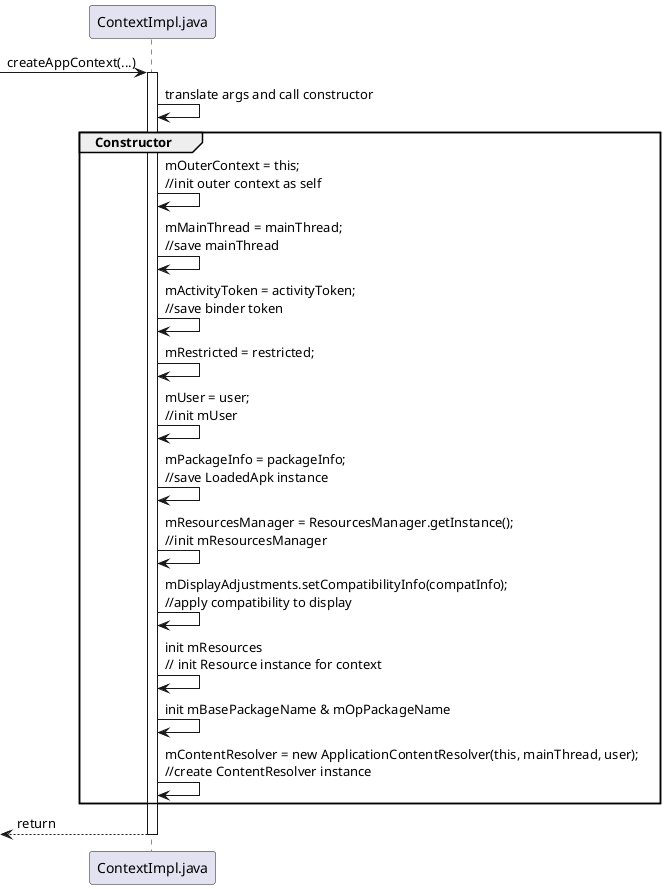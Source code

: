 @startuml
participant ContextImpl as "ContextImpl.java"


-> ContextImpl : createAppContext(...)

activate ContextImpl
ContextImpl -> ContextImpl : translate args and call constructor


group Constructor

ContextImpl -> ContextImpl : mOuterContext = this;\
\n//init outer context as self

ContextImpl -> ContextImpl : mMainThread = mainThread;\
\n//save mainThread

ContextImpl -> ContextImpl : mActivityToken = activityToken;\
\n//save binder token

ContextImpl -> ContextImpl : mRestricted = restricted;

ContextImpl -> ContextImpl : mUser = user;\
\n//init mUser

ContextImpl -> ContextImpl : mPackageInfo = packageInfo;\
\n//save LoadedApk instance

ContextImpl -> ContextImpl : mResourcesManager = ResourcesManager.getInstance();\
\n//init mResourcesManager

ContextImpl -> ContextImpl : mDisplayAdjustments.setCompatibilityInfo(compatInfo);\
\n//apply compatibility to display

ContextImpl -> ContextImpl : init mResources\
\n// init Resource instance for context

ContextImpl -> ContextImpl : init mBasePackageName & mOpPackageName

ContextImpl -> ContextImpl : mContentResolver = new ApplicationContentResolver(this, mainThread, user);\
\n//create ContentResolver instance

end
<-- ContextImpl : return
deactivate ContextImpl
@enduml